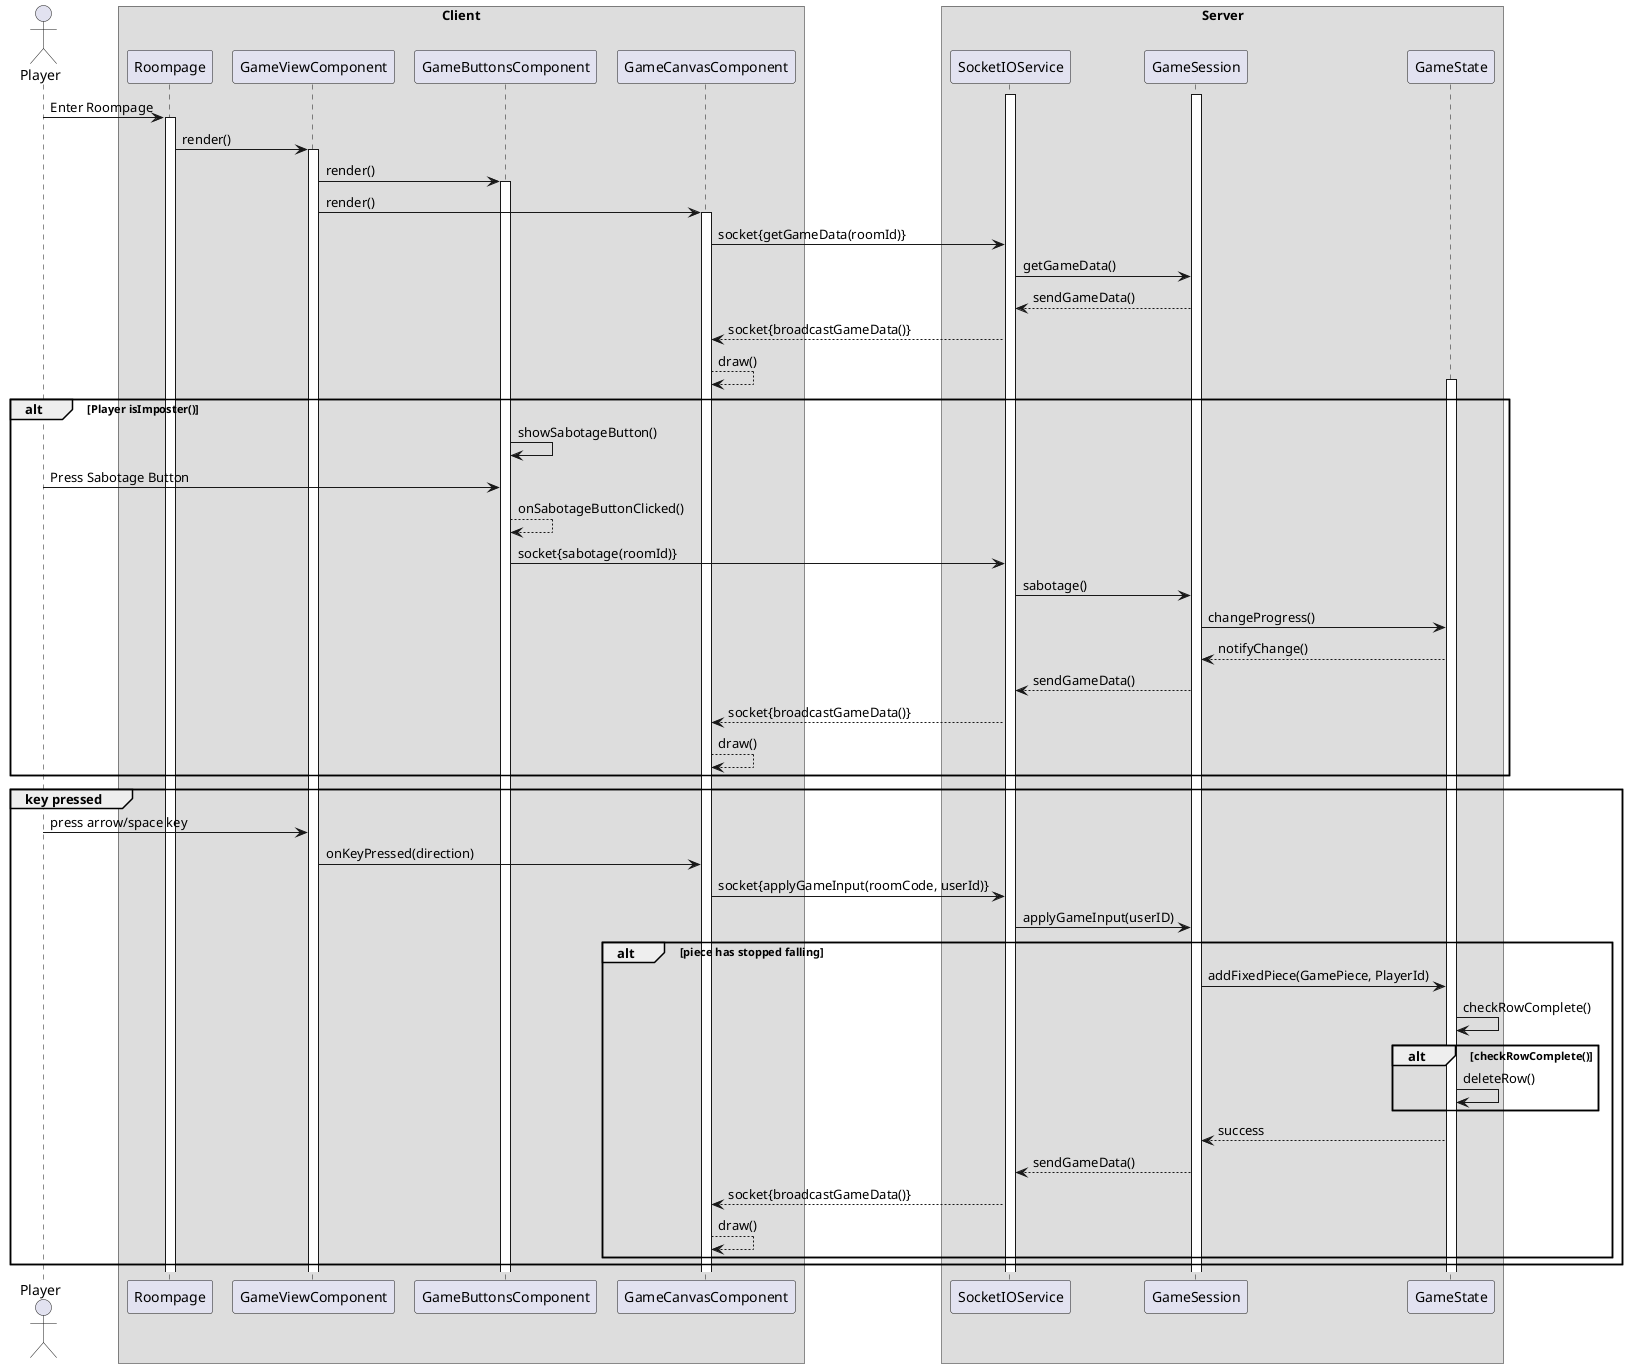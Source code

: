 
@startuml GenerateRoom
skinparam ParticipantPadding 5
skinparam BoxPadding 5


actor Player
participant SocketIOService as SS

box Client
    participant Roompage as RP
    participant GameViewComponent as GVC
    participant GameButtonsComponent as GBC
    participant GameCanvasComponent as GCC
end box

box Server
    participant SocketIOService as SS
    participant GameSession as GS
    participant GameState as GState

end Box

activate SS
activate GS

Player -> RP: Enter Roompage
activate RP

RP -> GVC: render()
activate GVC

GVC -> GBC: render()
activate GBC

GVC -> GCC: render()
activate GCC


GCC -> SS: socket{getGameData(roomId)}

SS -> GS: getGameData()
GS --> SS: sendGameData()
SS --> GCC: socket{broadcastGameData()}

GCC --> GCC: draw()
activate GState
alt Player isImposter()
    GBC -> GBC: showSabotageButton()
    Player -> GBC: Press Sabotage Button
    GBC --> GBC: onSabotageButtonClicked()
    GBC -> SS: socket{sabotage(roomId)}
    SS -> GS: sabotage()
    GS -> GState: changeProgress()
    GState --> GS: notifyChange()
    GS --> SS: sendGameData()
    SS --> GCC: socket{broadcastGameData()}
    GCC --> GCC: draw()
end

group key pressed
Player -> GVC: press arrow/space key
GVC -> GCC: onKeyPressed(direction)
GCC -> SS: socket{applyGameInput(roomCode, userId)}
SS -> GS: applyGameInput(userID)
alt piece has stopped falling 
GS -> GState: addFixedPiece(GamePiece, PlayerId)
GState -> GState: checkRowComplete()
alt checkRowComplete()
    GState -> GState: deleteRow()
end
GState --> GS: success
GS --> SS: sendGameData()
SS --> GCC: socket{broadcastGameData()}
GCC --> GCC: draw()
end
end

@enduml